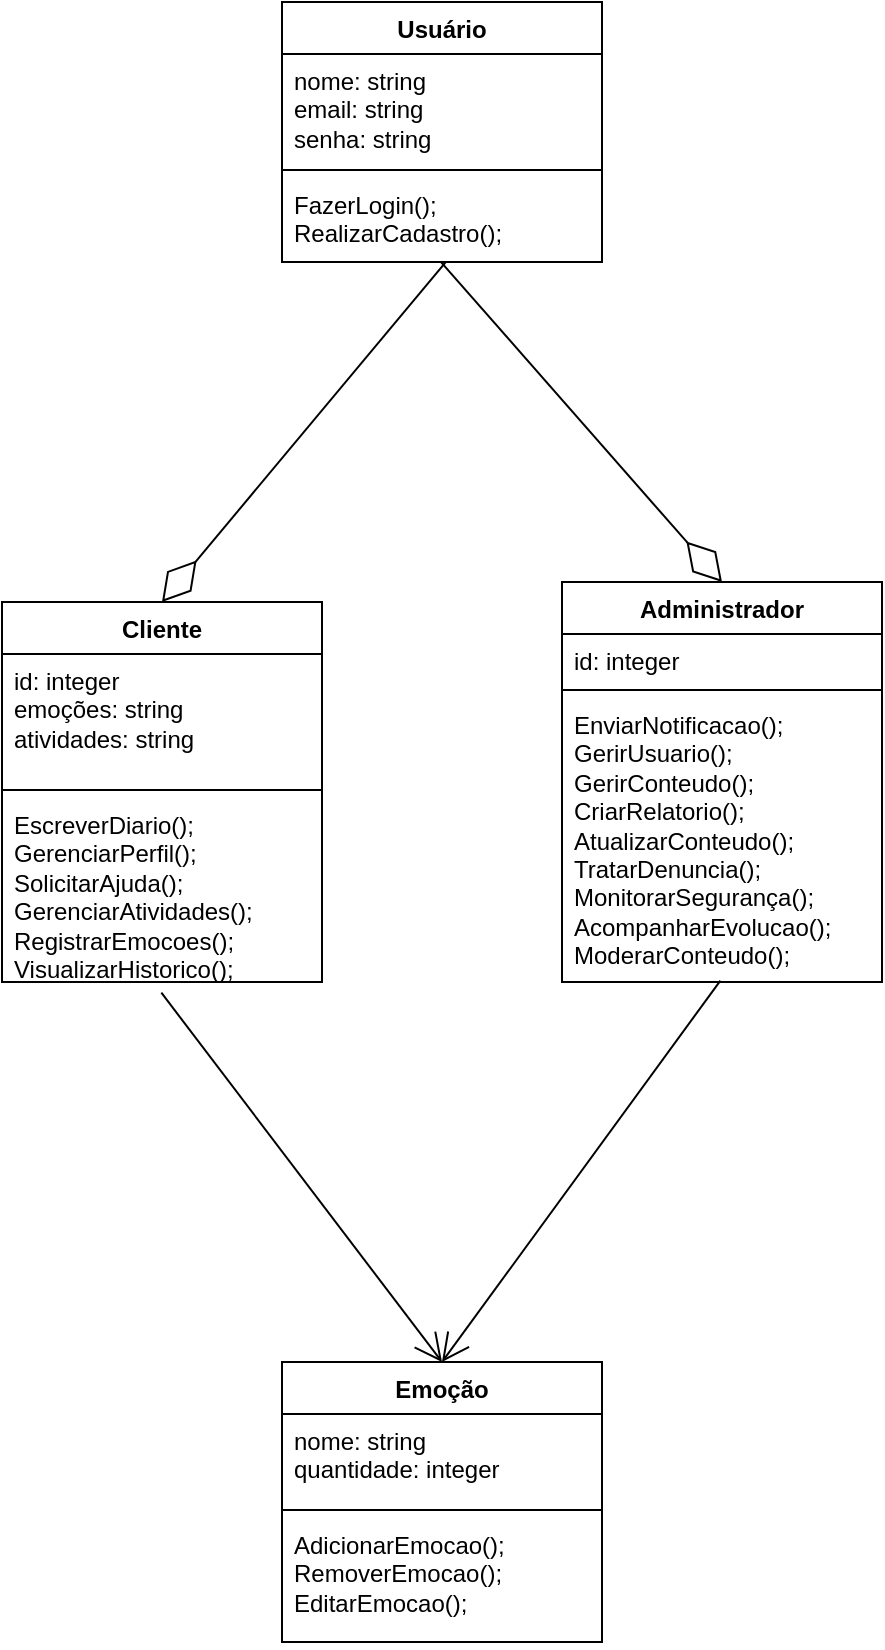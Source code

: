 <mxfile version="28.2.8">
  <diagram name="Seite-1" id="3RJKlI2JhsK82Uk0fZ_o">
    <mxGraphModel dx="1671" dy="1032" grid="1" gridSize="10" guides="1" tooltips="1" connect="1" arrows="1" fold="1" page="1" pageScale="1" pageWidth="827" pageHeight="1169" math="0" shadow="0">
      <root>
        <mxCell id="0" />
        <mxCell id="1" parent="0" />
        <mxCell id="8YRxZeVarsAKo0AMxqle-1" value="Administrador" style="swimlane;fontStyle=1;align=center;verticalAlign=top;childLayout=stackLayout;horizontal=1;startSize=26;horizontalStack=0;resizeParent=1;resizeParentMax=0;resizeLast=0;collapsible=1;marginBottom=0;whiteSpace=wrap;html=1;" vertex="1" parent="1">
          <mxGeometry x="290" y="390" width="160" height="200" as="geometry" />
        </mxCell>
        <mxCell id="8YRxZeVarsAKo0AMxqle-2" value="&lt;div&gt;id: integer&lt;/div&gt;" style="text;strokeColor=none;fillColor=none;align=left;verticalAlign=top;spacingLeft=4;spacingRight=4;overflow=hidden;rotatable=0;points=[[0,0.5],[1,0.5]];portConstraint=eastwest;whiteSpace=wrap;html=1;" vertex="1" parent="8YRxZeVarsAKo0AMxqle-1">
          <mxGeometry y="26" width="160" height="24" as="geometry" />
        </mxCell>
        <mxCell id="8YRxZeVarsAKo0AMxqle-3" value="" style="line;strokeWidth=1;fillColor=none;align=left;verticalAlign=middle;spacingTop=-1;spacingLeft=3;spacingRight=3;rotatable=0;labelPosition=right;points=[];portConstraint=eastwest;strokeColor=inherit;" vertex="1" parent="8YRxZeVarsAKo0AMxqle-1">
          <mxGeometry y="50" width="160" height="8" as="geometry" />
        </mxCell>
        <mxCell id="8YRxZeVarsAKo0AMxqle-4" value="EnviarNotificacao();&lt;div&gt;GerirUsuario();&lt;/div&gt;&lt;div&gt;GerirConteudo();&lt;/div&gt;&lt;div&gt;CriarRelatorio();&lt;/div&gt;&lt;div&gt;AtualizarConteudo();&lt;br&gt;TratarDenuncia();&lt;/div&gt;&lt;div&gt;MonitorarSegurança();&lt;/div&gt;&lt;div&gt;AcompanharEvolucao();&lt;/div&gt;&lt;div&gt;ModerarConteudo();&lt;/div&gt;" style="text;strokeColor=none;fillColor=none;align=left;verticalAlign=top;spacingLeft=4;spacingRight=4;overflow=hidden;rotatable=0;points=[[0,0.5],[1,0.5]];portConstraint=eastwest;whiteSpace=wrap;html=1;" vertex="1" parent="8YRxZeVarsAKo0AMxqle-1">
          <mxGeometry y="58" width="160" height="142" as="geometry" />
        </mxCell>
        <mxCell id="8YRxZeVarsAKo0AMxqle-5" value="Cliente" style="swimlane;fontStyle=1;align=center;verticalAlign=top;childLayout=stackLayout;horizontal=1;startSize=26;horizontalStack=0;resizeParent=1;resizeParentMax=0;resizeLast=0;collapsible=1;marginBottom=0;whiteSpace=wrap;html=1;" vertex="1" parent="1">
          <mxGeometry x="10" y="400" width="160" height="190" as="geometry" />
        </mxCell>
        <mxCell id="8YRxZeVarsAKo0AMxqle-6" value="&lt;div&gt;id: integer&lt;/div&gt;&lt;div&gt;emoções: string&lt;/div&gt;&lt;div&gt;atividades: string&lt;/div&gt;" style="text;strokeColor=none;fillColor=none;align=left;verticalAlign=top;spacingLeft=4;spacingRight=4;overflow=hidden;rotatable=0;points=[[0,0.5],[1,0.5]];portConstraint=eastwest;whiteSpace=wrap;html=1;" vertex="1" parent="8YRxZeVarsAKo0AMxqle-5">
          <mxGeometry y="26" width="160" height="64" as="geometry" />
        </mxCell>
        <mxCell id="8YRxZeVarsAKo0AMxqle-7" value="" style="line;strokeWidth=1;fillColor=none;align=left;verticalAlign=middle;spacingTop=-1;spacingLeft=3;spacingRight=3;rotatable=0;labelPosition=right;points=[];portConstraint=eastwest;strokeColor=inherit;" vertex="1" parent="8YRxZeVarsAKo0AMxqle-5">
          <mxGeometry y="90" width="160" height="8" as="geometry" />
        </mxCell>
        <mxCell id="8YRxZeVarsAKo0AMxqle-8" value="EscreverDiario();&lt;div&gt;GerenciarPerfil();&lt;/div&gt;&lt;div&gt;SolicitarAjuda();&lt;br&gt;GerenciarAtividades();&lt;br&gt;RegistrarEmocoes();&lt;/div&gt;&lt;div&gt;VisualizarHistorico();&lt;/div&gt;" style="text;strokeColor=none;fillColor=none;align=left;verticalAlign=top;spacingLeft=4;spacingRight=4;overflow=hidden;rotatable=0;points=[[0,0.5],[1,0.5]];portConstraint=eastwest;whiteSpace=wrap;html=1;" vertex="1" parent="8YRxZeVarsAKo0AMxqle-5">
          <mxGeometry y="98" width="160" height="92" as="geometry" />
        </mxCell>
        <mxCell id="8YRxZeVarsAKo0AMxqle-9" style="edgeStyle=none;curved=1;rounded=0;orthogonalLoop=1;jettySize=auto;html=1;exitX=0.5;exitY=0;exitDx=0;exitDy=0;fontSize=12;startSize=8;endSize=8;" edge="1" parent="1" source="8YRxZeVarsAKo0AMxqle-1" target="8YRxZeVarsAKo0AMxqle-1">
          <mxGeometry relative="1" as="geometry" />
        </mxCell>
        <mxCell id="8YRxZeVarsAKo0AMxqle-20" value="Emoção" style="swimlane;fontStyle=1;align=center;verticalAlign=top;childLayout=stackLayout;horizontal=1;startSize=26;horizontalStack=0;resizeParent=1;resizeParentMax=0;resizeLast=0;collapsible=1;marginBottom=0;whiteSpace=wrap;html=1;" vertex="1" parent="1">
          <mxGeometry x="150" y="780" width="160" height="140" as="geometry" />
        </mxCell>
        <mxCell id="8YRxZeVarsAKo0AMxqle-21" value="nome: string&lt;div&gt;quantidade: integer&lt;/div&gt;" style="text;strokeColor=none;fillColor=none;align=left;verticalAlign=top;spacingLeft=4;spacingRight=4;overflow=hidden;rotatable=0;points=[[0,0.5],[1,0.5]];portConstraint=eastwest;whiteSpace=wrap;html=1;" vertex="1" parent="8YRxZeVarsAKo0AMxqle-20">
          <mxGeometry y="26" width="160" height="44" as="geometry" />
        </mxCell>
        <mxCell id="8YRxZeVarsAKo0AMxqle-22" value="" style="line;strokeWidth=1;fillColor=none;align=left;verticalAlign=middle;spacingTop=-1;spacingLeft=3;spacingRight=3;rotatable=0;labelPosition=right;points=[];portConstraint=eastwest;strokeColor=inherit;" vertex="1" parent="8YRxZeVarsAKo0AMxqle-20">
          <mxGeometry y="70" width="160" height="8" as="geometry" />
        </mxCell>
        <mxCell id="8YRxZeVarsAKo0AMxqle-23" value="AdicionarEmocao();&lt;div&gt;RemoverEmocao();&lt;/div&gt;&lt;div&gt;EditarEmocao();&lt;/div&gt;&lt;div&gt;&lt;br&gt;&lt;/div&gt;" style="text;strokeColor=none;fillColor=none;align=left;verticalAlign=top;spacingLeft=4;spacingRight=4;overflow=hidden;rotatable=0;points=[[0,0.5],[1,0.5]];portConstraint=eastwest;whiteSpace=wrap;html=1;" vertex="1" parent="8YRxZeVarsAKo0AMxqle-20">
          <mxGeometry y="78" width="160" height="62" as="geometry" />
        </mxCell>
        <mxCell id="8YRxZeVarsAKo0AMxqle-27" value="Usuário" style="swimlane;fontStyle=1;align=center;verticalAlign=top;childLayout=stackLayout;horizontal=1;startSize=26;horizontalStack=0;resizeParent=1;resizeParentMax=0;resizeLast=0;collapsible=1;marginBottom=0;whiteSpace=wrap;html=1;" vertex="1" parent="1">
          <mxGeometry x="150" y="100" width="160" height="130" as="geometry" />
        </mxCell>
        <mxCell id="8YRxZeVarsAKo0AMxqle-28" value="nome: string&lt;div&gt;email: string&lt;/div&gt;&lt;div&gt;senha: string&lt;/div&gt;" style="text;strokeColor=none;fillColor=none;align=left;verticalAlign=top;spacingLeft=4;spacingRight=4;overflow=hidden;rotatable=0;points=[[0,0.5],[1,0.5]];portConstraint=eastwest;whiteSpace=wrap;html=1;" vertex="1" parent="8YRxZeVarsAKo0AMxqle-27">
          <mxGeometry y="26" width="160" height="54" as="geometry" />
        </mxCell>
        <mxCell id="8YRxZeVarsAKo0AMxqle-29" value="" style="line;strokeWidth=1;fillColor=none;align=left;verticalAlign=middle;spacingTop=-1;spacingLeft=3;spacingRight=3;rotatable=0;labelPosition=right;points=[];portConstraint=eastwest;strokeColor=inherit;" vertex="1" parent="8YRxZeVarsAKo0AMxqle-27">
          <mxGeometry y="80" width="160" height="8" as="geometry" />
        </mxCell>
        <mxCell id="8YRxZeVarsAKo0AMxqle-30" value="FazerLogin();&lt;div&gt;RealizarCadastro();&lt;/div&gt;" style="text;strokeColor=none;fillColor=none;align=left;verticalAlign=top;spacingLeft=4;spacingRight=4;overflow=hidden;rotatable=0;points=[[0,0.5],[1,0.5]];portConstraint=eastwest;whiteSpace=wrap;html=1;" vertex="1" parent="8YRxZeVarsAKo0AMxqle-27">
          <mxGeometry y="88" width="160" height="42" as="geometry" />
        </mxCell>
        <mxCell id="8YRxZeVarsAKo0AMxqle-32" value="" style="endArrow=diamondThin;endFill=0;endSize=24;html=1;rounded=0;fontSize=12;curved=1;entryX=0.5;entryY=0;entryDx=0;entryDy=0;exitX=0.497;exitY=1.001;exitDx=0;exitDy=0;exitPerimeter=0;" edge="1" parent="1" source="8YRxZeVarsAKo0AMxqle-30" target="8YRxZeVarsAKo0AMxqle-1">
          <mxGeometry width="160" relative="1" as="geometry">
            <mxPoint x="170" y="250" as="sourcePoint" />
            <mxPoint x="330" y="250" as="targetPoint" />
          </mxGeometry>
        </mxCell>
        <mxCell id="8YRxZeVarsAKo0AMxqle-33" value="" style="endArrow=diamondThin;endFill=0;endSize=24;html=1;rounded=0;fontSize=12;curved=1;entryX=0.5;entryY=0;entryDx=0;entryDy=0;exitX=0.511;exitY=1.005;exitDx=0;exitDy=0;exitPerimeter=0;" edge="1" parent="1" source="8YRxZeVarsAKo0AMxqle-30" target="8YRxZeVarsAKo0AMxqle-5">
          <mxGeometry width="160" relative="1" as="geometry">
            <mxPoint x="150" y="240" as="sourcePoint" />
            <mxPoint x="290" y="400" as="targetPoint" />
          </mxGeometry>
        </mxCell>
        <mxCell id="8YRxZeVarsAKo0AMxqle-36" value="" style="endArrow=open;endFill=1;endSize=12;html=1;rounded=0;fontSize=12;curved=1;exitX=0.498;exitY=1.058;exitDx=0;exitDy=0;exitPerimeter=0;entryX=0.5;entryY=0;entryDx=0;entryDy=0;" edge="1" parent="1" source="8YRxZeVarsAKo0AMxqle-8" target="8YRxZeVarsAKo0AMxqle-20">
          <mxGeometry width="160" relative="1" as="geometry">
            <mxPoint x="380" y="700" as="sourcePoint" />
            <mxPoint x="540" y="700" as="targetPoint" />
          </mxGeometry>
        </mxCell>
        <mxCell id="8YRxZeVarsAKo0AMxqle-37" value="" style="endArrow=open;endFill=1;endSize=12;html=1;rounded=0;fontSize=12;curved=1;exitX=0.495;exitY=0.995;exitDx=0;exitDy=0;exitPerimeter=0;entryX=0.5;entryY=0;entryDx=0;entryDy=0;" edge="1" parent="1" source="8YRxZeVarsAKo0AMxqle-4" target="8YRxZeVarsAKo0AMxqle-20">
          <mxGeometry width="160" relative="1" as="geometry">
            <mxPoint x="380" y="700" as="sourcePoint" />
            <mxPoint x="540" y="700" as="targetPoint" />
          </mxGeometry>
        </mxCell>
      </root>
    </mxGraphModel>
  </diagram>
</mxfile>
